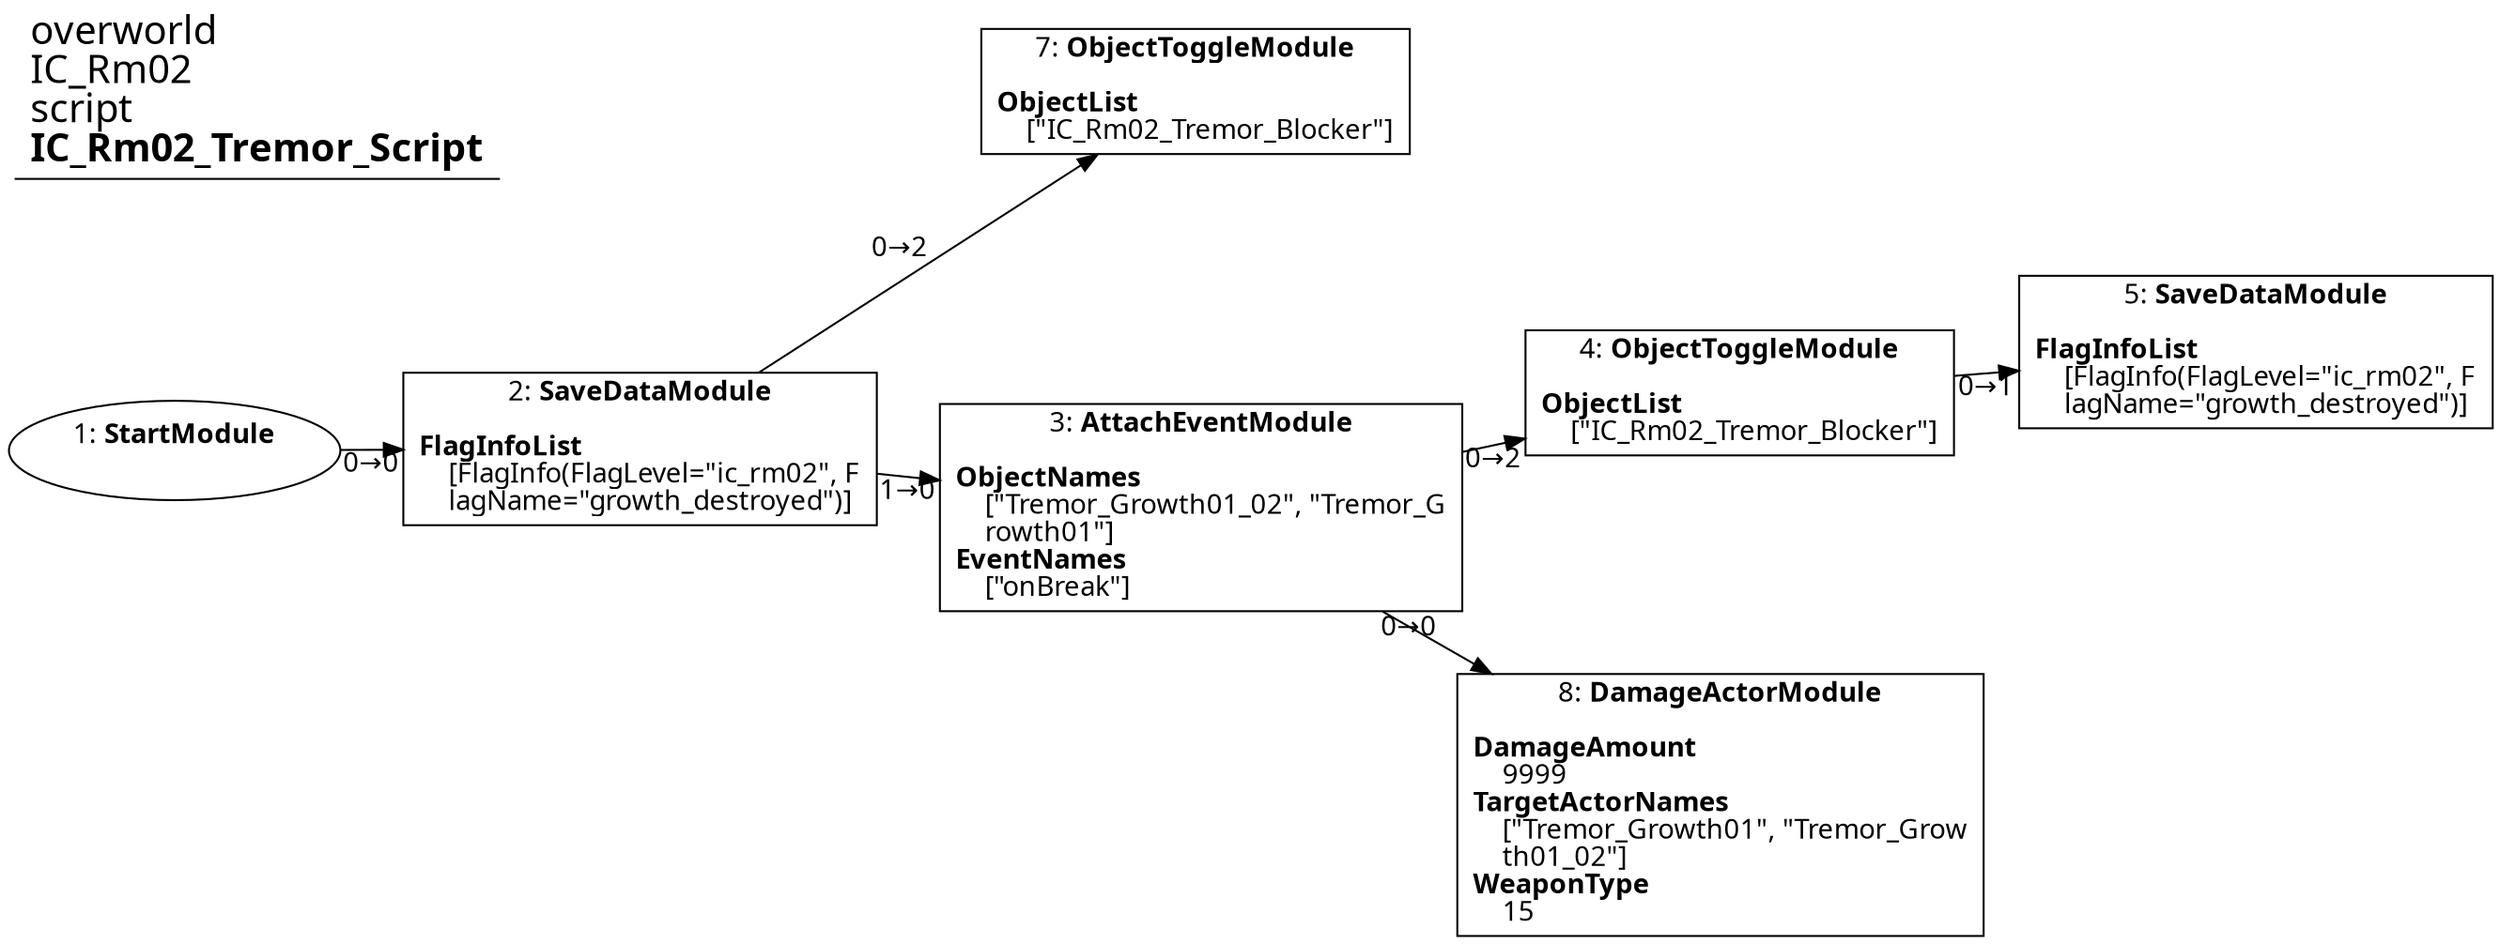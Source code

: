 digraph {
    layout = fdp;
    overlap = prism;
    sep = "+16";
    splines = spline;

    node [ shape = box ];

    graph [ fontname = "Segoe UI" ];
    node [ fontname = "Segoe UI" ];
    edge [ fontname = "Segoe UI" ];

    1 [ label = <1: <b>StartModule</b><br/><br/>> ];
    1 [ shape = oval ]
    1 [ pos = "0.13000001,-0.18900001!" ];
    1 -> 2 [ label = "0→0" ];

    2 [ label = <2: <b>SaveDataModule</b><br/><br/><b>FlagInfoList</b><br align="left"/>    [FlagInfo(FlagLevel=&quot;ic_rm02&quot;, F<br align="left"/>    lagName=&quot;growth_destroyed&quot;)]<br align="left"/>> ];
    2 [ pos = "0.342,-0.18900001!" ];
    2 -> 3 [ label = "1→0" ];
    2 -> 7 [ label = "0→2" ];

    3 [ label = <3: <b>AttachEventModule</b><br/><br/><b>ObjectNames</b><br align="left"/>    [&quot;Tremor_Growth01_02&quot;, &quot;Tremor_G<br align="left"/>    rowth01&quot;]<br align="left"/><b>EventNames</b><br align="left"/>    [&quot;onBreak&quot;]<br align="left"/>> ];
    3 [ pos = "0.582,-0.21200001!" ];
    3 -> 4 [ label = "0→2" ];
    3 -> 8 [ label = "0→0" ];

    4 [ label = <4: <b>ObjectToggleModule</b><br/><br/><b>ObjectList</b><br align="left"/>    [&quot;IC_Rm02_Tremor_Blocker&quot;]<br align="left"/>> ];
    4 [ pos = "0.80500007,-0.16600001!" ];
    4 -> 5 [ label = "0→1" ];

    5 [ label = <5: <b>SaveDataModule</b><br/><br/><b>FlagInfoList</b><br align="left"/>    [FlagInfo(FlagLevel=&quot;ic_rm02&quot;, F<br align="left"/>    lagName=&quot;growth_destroyed&quot;)]<br align="left"/>> ];
    5 [ pos = "1.041,-0.143!" ];

    7 [ label = <7: <b>ObjectToggleModule</b><br/><br/><b>ObjectList</b><br align="left"/>    [&quot;IC_Rm02_Tremor_Blocker&quot;]<br align="left"/>> ];
    7 [ pos = "0.57900006,0.004!" ];

    8 [ label = <8: <b>DamageActorModule</b><br/><br/><b>DamageAmount</b><br align="left"/>    9999<br align="left"/><b>TargetActorNames</b><br align="left"/>    [&quot;Tremor_Growth01&quot;, &quot;Tremor_Grow<br align="left"/>    th01_02&quot;]<br align="left"/><b>WeaponType</b><br align="left"/>    15<br align="left"/>> ];
    8 [ pos = "0.80700004,-0.347!" ];

    title [ pos = "0.12900001,0.0050000004!" ];
    title [ shape = underline ];
    title [ label = <<font point-size="20">overworld<br align="left"/>IC_Rm02<br align="left"/>script<br align="left"/><b>IC_Rm02_Tremor_Script</b><br align="left"/></font>> ];
}
